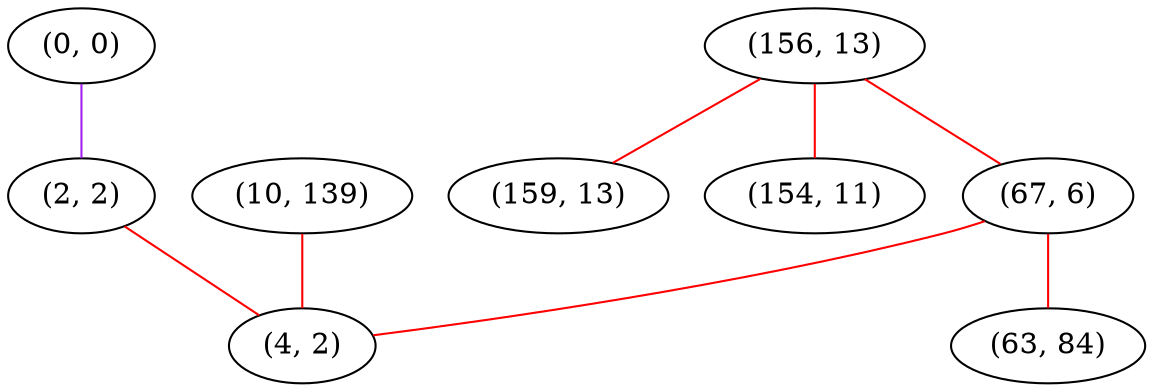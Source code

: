 graph "" {
"(0, 0)";
"(10, 139)";
"(156, 13)";
"(159, 13)";
"(154, 11)";
"(67, 6)";
"(2, 2)";
"(63, 84)";
"(4, 2)";
"(0, 0)" -- "(2, 2)"  [color=purple, key=0, weight=4];
"(10, 139)" -- "(4, 2)"  [color=red, key=0, weight=1];
"(156, 13)" -- "(159, 13)"  [color=red, key=0, weight=1];
"(156, 13)" -- "(154, 11)"  [color=red, key=0, weight=1];
"(156, 13)" -- "(67, 6)"  [color=red, key=0, weight=1];
"(67, 6)" -- "(63, 84)"  [color=red, key=0, weight=1];
"(67, 6)" -- "(4, 2)"  [color=red, key=0, weight=1];
"(2, 2)" -- "(4, 2)"  [color=red, key=0, weight=1];
}
